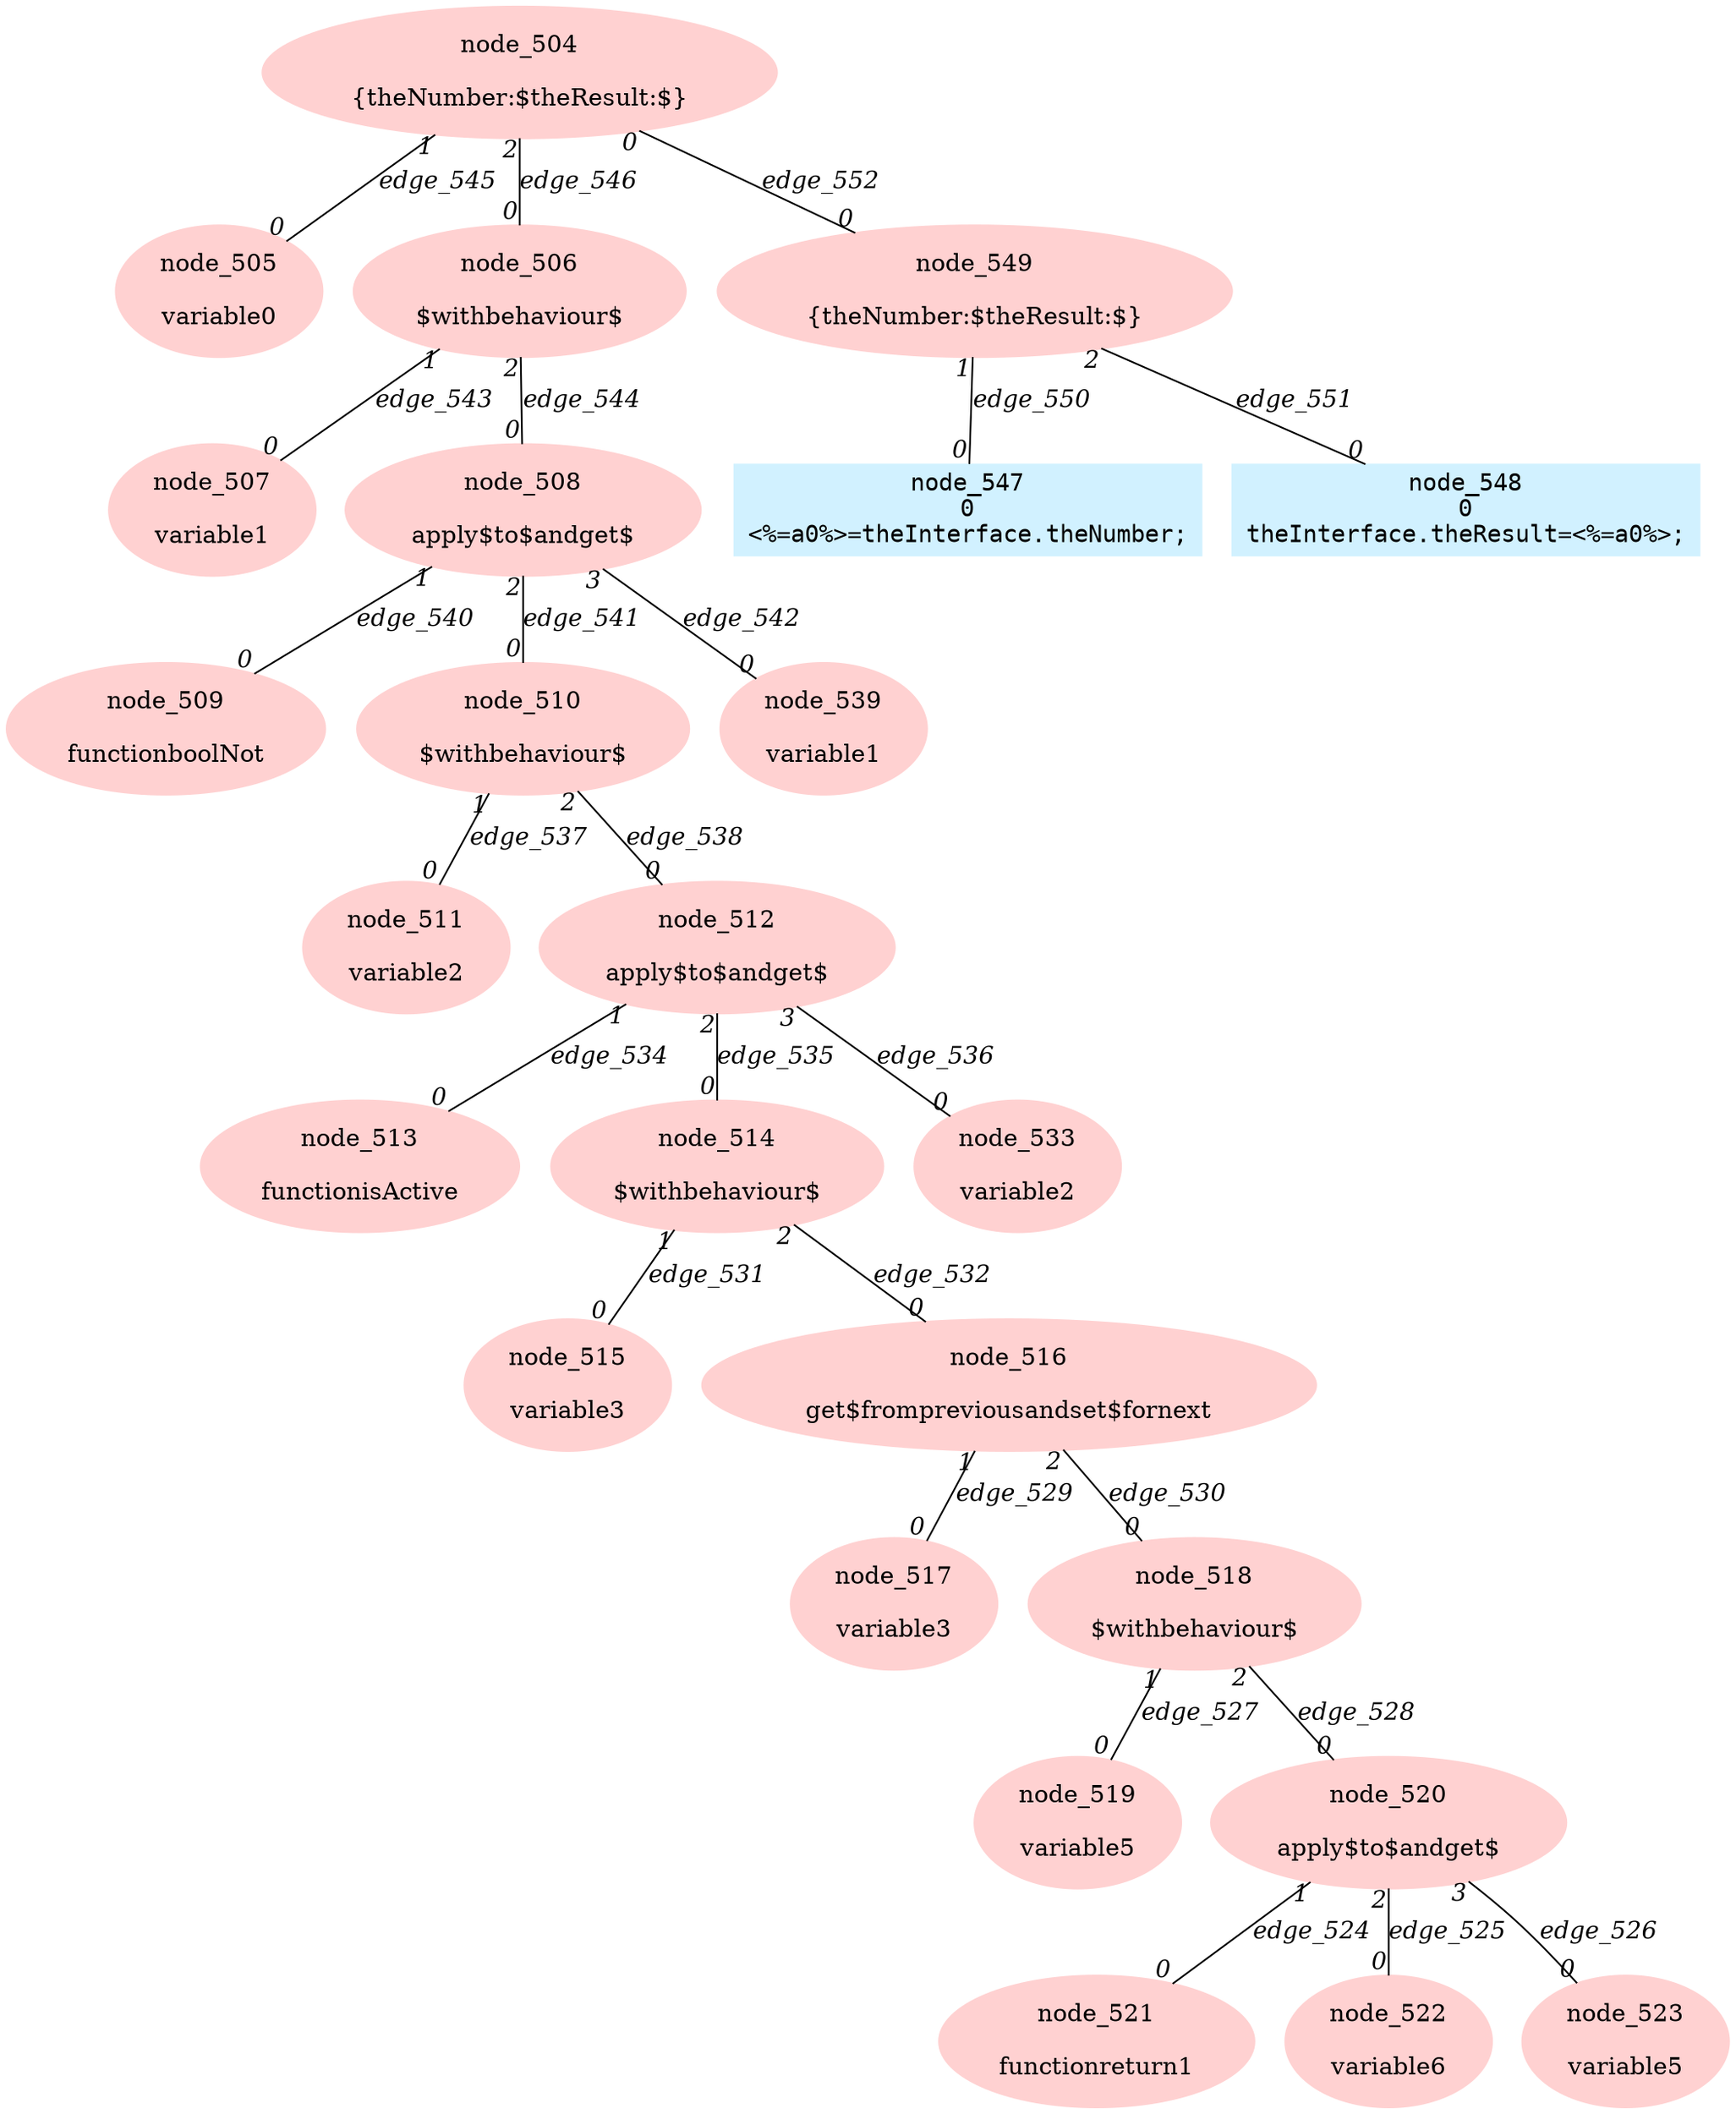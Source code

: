 digraph g{node_504 [shape=ellipse, style=filled, color="#ffd1d1", label="node_504

{theNumber:$theResult:$}" ]
node_505 [shape=ellipse, style=filled, color="#ffd1d1", label="node_505

variable0" ]
node_506 [shape=ellipse, style=filled, color="#ffd1d1", label="node_506

$withbehaviour$" ]
node_507 [shape=ellipse, style=filled, color="#ffd1d1", label="node_507

variable1" ]
node_508 [shape=ellipse, style=filled, color="#ffd1d1", label="node_508

apply$to$andget$" ]
node_509 [shape=ellipse, style=filled, color="#ffd1d1", label="node_509

functionboolNot" ]
node_510 [shape=ellipse, style=filled, color="#ffd1d1", label="node_510

$withbehaviour$" ]
node_511 [shape=ellipse, style=filled, color="#ffd1d1", label="node_511

variable2" ]
node_512 [shape=ellipse, style=filled, color="#ffd1d1", label="node_512

apply$to$andget$" ]
node_513 [shape=ellipse, style=filled, color="#ffd1d1", label="node_513

functionisActive" ]
node_514 [shape=ellipse, style=filled, color="#ffd1d1", label="node_514

$withbehaviour$" ]
node_515 [shape=ellipse, style=filled, color="#ffd1d1", label="node_515

variable3" ]
node_516 [shape=ellipse, style=filled, color="#ffd1d1", label="node_516

get$frompreviousandset$fornext" ]
node_517 [shape=ellipse, style=filled, color="#ffd1d1", label="node_517

variable3" ]
node_518 [shape=ellipse, style=filled, color="#ffd1d1", label="node_518

$withbehaviour$" ]
node_519 [shape=ellipse, style=filled, color="#ffd1d1", label="node_519

variable5" ]
node_520 [shape=ellipse, style=filled, color="#ffd1d1", label="node_520

apply$to$andget$" ]
node_521 [shape=ellipse, style=filled, color="#ffd1d1", label="node_521

functionreturn1" ]
node_522 [shape=ellipse, style=filled, color="#ffd1d1", label="node_522

variable6" ]
node_523 [shape=ellipse, style=filled, color="#ffd1d1", label="node_523

variable5" ]
node_533 [shape=ellipse, style=filled, color="#ffd1d1", label="node_533

variable2" ]
node_539 [shape=ellipse, style=filled, color="#ffd1d1", label="node_539

variable1" ]
node_549 [shape=ellipse, style=filled, color="#ffd1d1", label="node_549

{theNumber:$theResult:$}" ]
node_547 [shape=box, style=filled, color="#d1f1ff", fontname="Courier", label="node_547
0
<%=a0%>=theInterface.theNumber;
" ]
node_548 [shape=box, style=filled, color="#d1f1ff", fontname="Courier", label="node_548
0
theInterface.theResult=<%=a0%>;
" ]
node_520 -> node_521 [dir=none, arrowHead=none, fontname="Times-Italic", label="edge_524",  headlabel="0", taillabel="1" ]
node_520 -> node_522 [dir=none, arrowHead=none, fontname="Times-Italic", label="edge_525",  headlabel="0", taillabel="2" ]
node_520 -> node_523 [dir=none, arrowHead=none, fontname="Times-Italic", label="edge_526",  headlabel="0", taillabel="3" ]
node_518 -> node_519 [dir=none, arrowHead=none, fontname="Times-Italic", label="edge_527",  headlabel="0", taillabel="1" ]
node_518 -> node_520 [dir=none, arrowHead=none, fontname="Times-Italic", label="edge_528",  headlabel="0", taillabel="2" ]
node_516 -> node_517 [dir=none, arrowHead=none, fontname="Times-Italic", label="edge_529",  headlabel="0", taillabel="1" ]
node_516 -> node_518 [dir=none, arrowHead=none, fontname="Times-Italic", label="edge_530",  headlabel="0", taillabel="2" ]
node_514 -> node_515 [dir=none, arrowHead=none, fontname="Times-Italic", label="edge_531",  headlabel="0", taillabel="1" ]
node_514 -> node_516 [dir=none, arrowHead=none, fontname="Times-Italic", label="edge_532",  headlabel="0", taillabel="2" ]
node_512 -> node_513 [dir=none, arrowHead=none, fontname="Times-Italic", label="edge_534",  headlabel="0", taillabel="1" ]
node_512 -> node_514 [dir=none, arrowHead=none, fontname="Times-Italic", label="edge_535",  headlabel="0", taillabel="2" ]
node_512 -> node_533 [dir=none, arrowHead=none, fontname="Times-Italic", label="edge_536",  headlabel="0", taillabel="3" ]
node_510 -> node_511 [dir=none, arrowHead=none, fontname="Times-Italic", label="edge_537",  headlabel="0", taillabel="1" ]
node_510 -> node_512 [dir=none, arrowHead=none, fontname="Times-Italic", label="edge_538",  headlabel="0", taillabel="2" ]
node_508 -> node_509 [dir=none, arrowHead=none, fontname="Times-Italic", label="edge_540",  headlabel="0", taillabel="1" ]
node_508 -> node_510 [dir=none, arrowHead=none, fontname="Times-Italic", label="edge_541",  headlabel="0", taillabel="2" ]
node_508 -> node_539 [dir=none, arrowHead=none, fontname="Times-Italic", label="edge_542",  headlabel="0", taillabel="3" ]
node_506 -> node_507 [dir=none, arrowHead=none, fontname="Times-Italic", label="edge_543",  headlabel="0", taillabel="1" ]
node_506 -> node_508 [dir=none, arrowHead=none, fontname="Times-Italic", label="edge_544",  headlabel="0", taillabel="2" ]
node_504 -> node_505 [dir=none, arrowHead=none, fontname="Times-Italic", label="edge_545",  headlabel="0", taillabel="1" ]
node_504 -> node_506 [dir=none, arrowHead=none, fontname="Times-Italic", label="edge_546",  headlabel="0", taillabel="2" ]
node_549 -> node_547 [dir=none, arrowHead=none, fontname="Times-Italic", label="edge_550",  headlabel="0", taillabel="1" ]
node_549 -> node_548 [dir=none, arrowHead=none, fontname="Times-Italic", label="edge_551",  headlabel="0", taillabel="2" ]
node_504 -> node_549 [dir=none, arrowHead=none, fontname="Times-Italic", label="edge_552",  headlabel="0", taillabel="0" ]
}